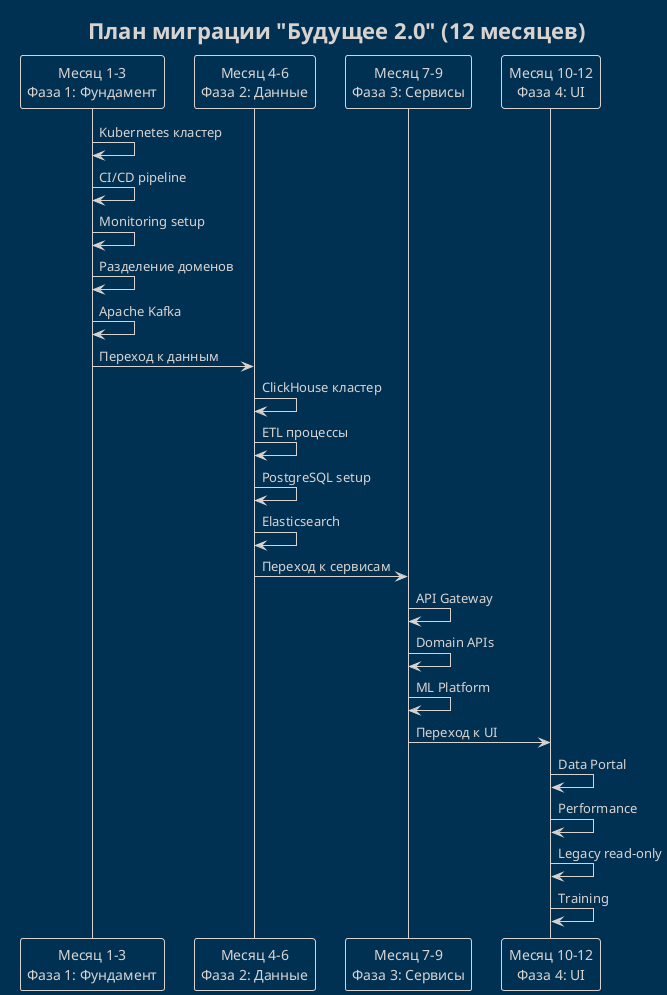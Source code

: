 @startuml Migration_Timeline_Simple
!theme blueprint
title План миграции "Будущее 2.0" (12 месяцев)

participant "Месяц 1-3\nФаза 1: Фундамент" as Phase1
participant "Месяц 4-6\nФаза 2: Данные" as Phase2
participant "Месяц 7-9\nФаза 3: Сервисы" as Phase3
participant "Месяц 10-12\nФаза 4: UI" as Phase4

Phase1 -> Phase1: Kubernetes кластер
Phase1 -> Phase1: CI/CD pipeline
Phase1 -> Phase1: Monitoring setup
Phase1 -> Phase1: Разделение доменов
Phase1 -> Phase1: Apache Kafka

Phase1 -> Phase2: Переход к данным

Phase2 -> Phase2: ClickHouse кластер
Phase2 -> Phase2: ETL процессы
Phase2 -> Phase2: PostgreSQL setup
Phase2 -> Phase2: Elasticsearch

Phase2 -> Phase3: Переход к сервисам

Phase3 -> Phase3: API Gateway
Phase3 -> Phase3: Domain APIs
Phase3 -> Phase3: ML Platform

Phase3 -> Phase4: Переход к UI

Phase4 -> Phase4: Data Portal
Phase4 -> Phase4: Performance
Phase4 -> Phase4: Legacy read-only
Phase4 -> Phase4: Training

@enduml 